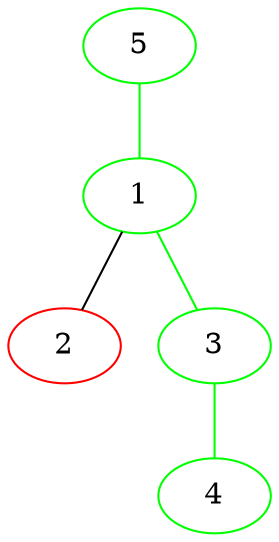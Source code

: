 graph g {
	2[color="red"];
	4[color="green"];
	3[color="green"];
	1[color="green"];
	5[color="green"];
	5--1--3--4[color="green"];
	1--2;
}

